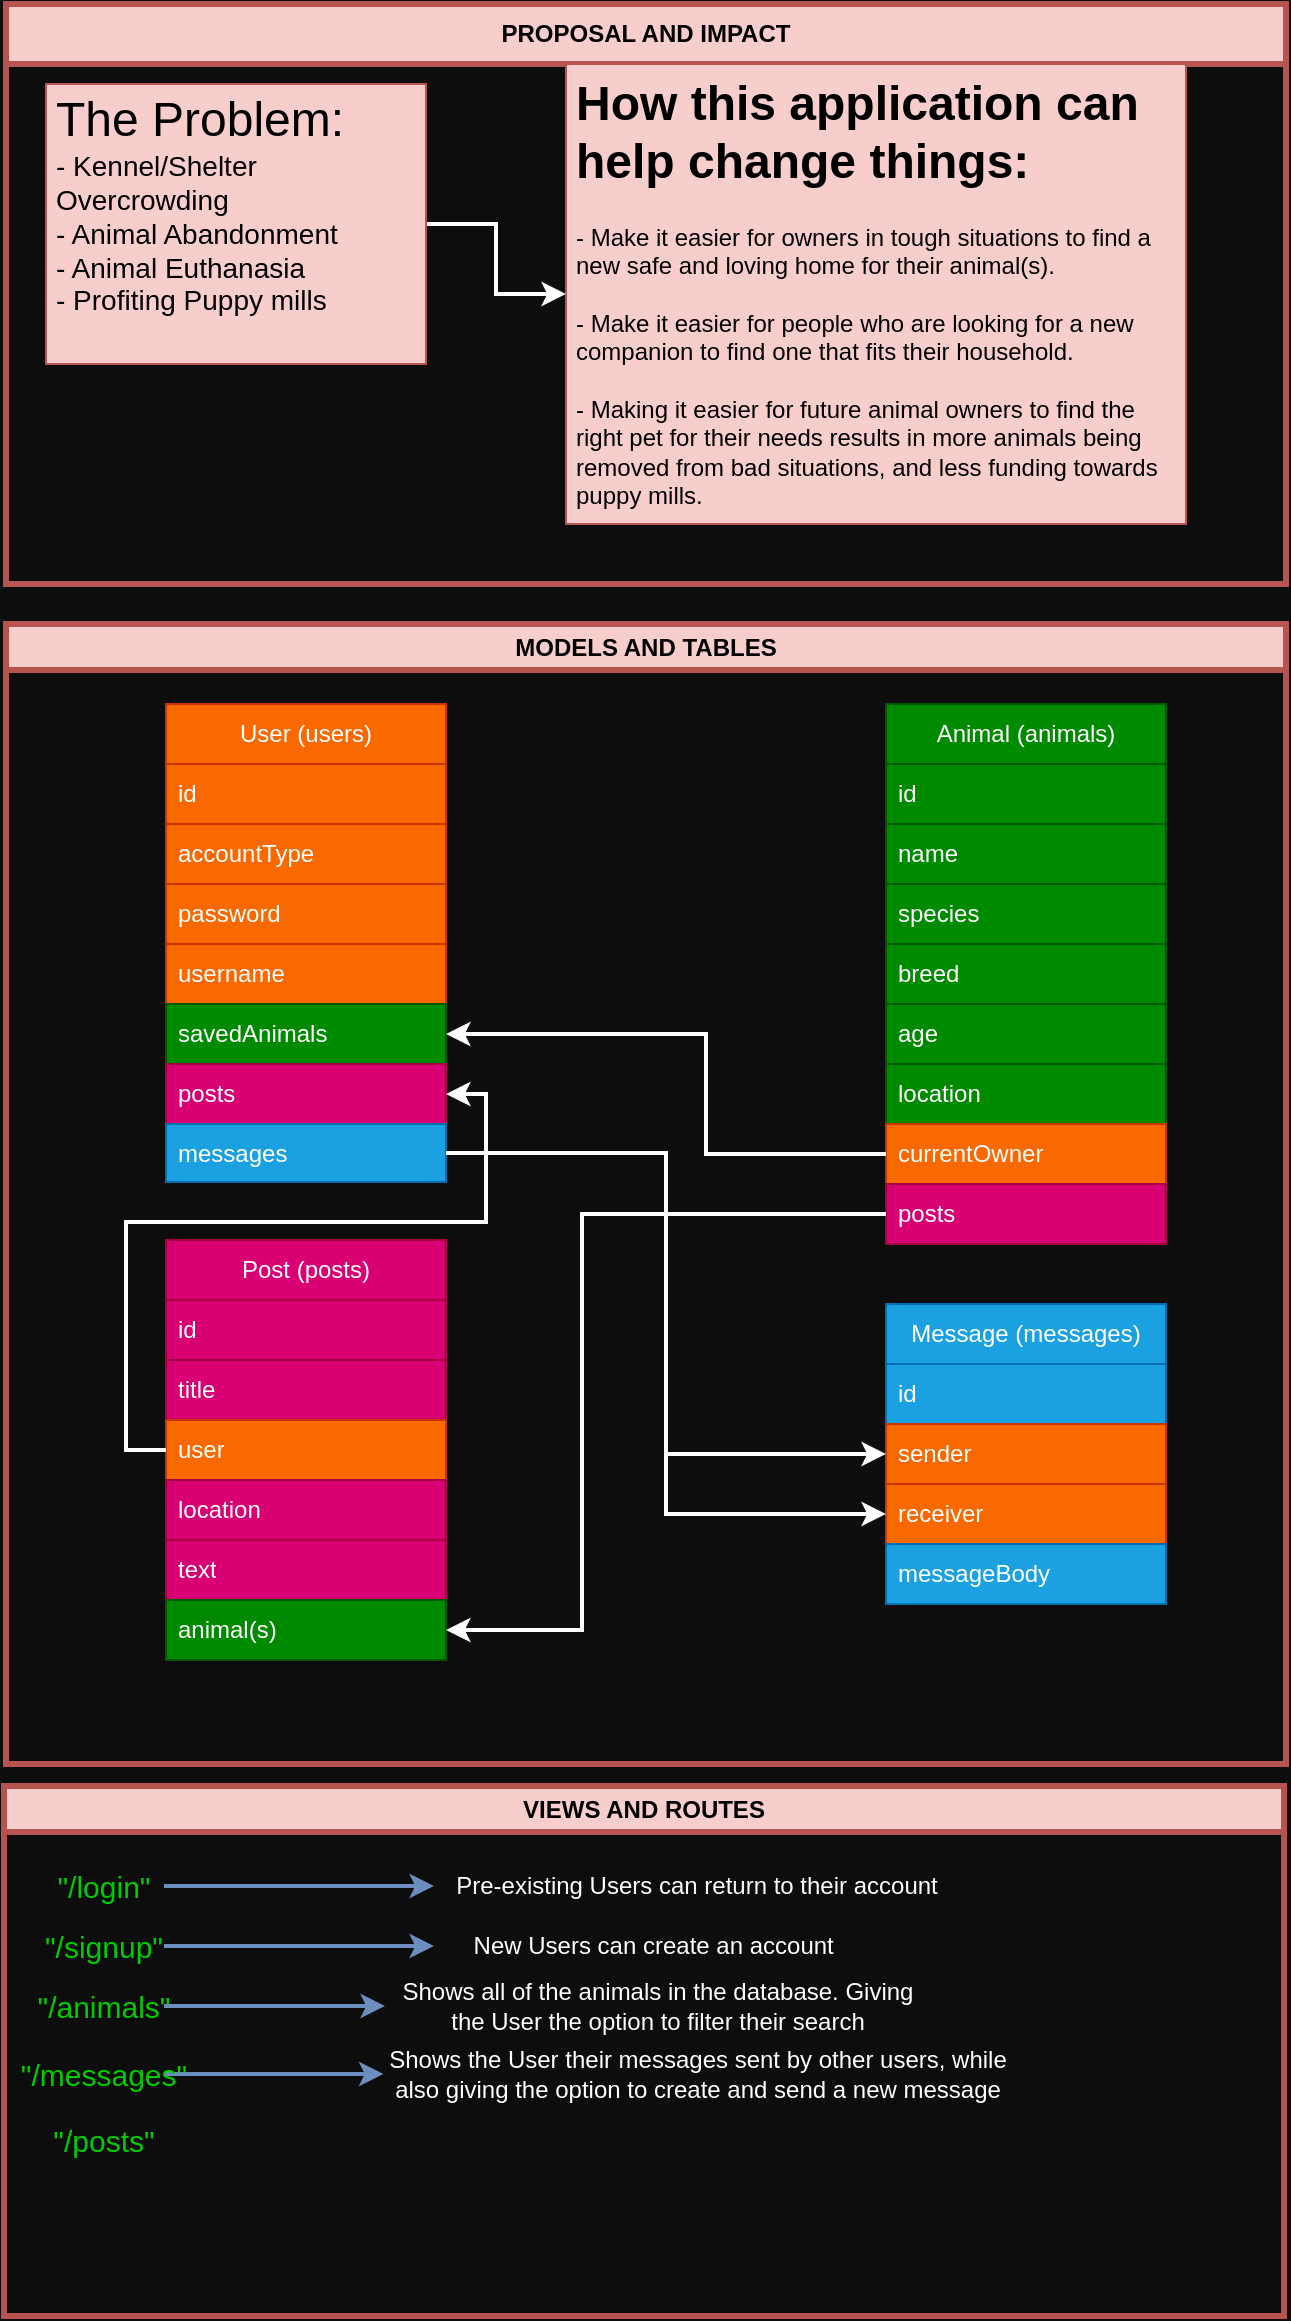 <mxfile version="22.1.3" type="github">
  <diagram name="Page-1" id="QnDPWNosyGdadTyW6Ekd">
    <mxGraphModel dx="649" dy="1887" grid="0" gridSize="10" guides="1" tooltips="1" connect="1" arrows="1" fold="1" page="0" pageScale="1" pageWidth="850" pageHeight="1100" background="#0D0D0D" math="0" shadow="0">
      <root>
        <mxCell id="0" />
        <mxCell id="1" parent="0" />
        <mxCell id="WfwidvhYrzyNlVmAxbwn-6" value="PROPOSAL AND IMPACT" style="swimlane;whiteSpace=wrap;html=1;startSize=30;fillColor=#f8cecc;strokeColor=#b85450;strokeWidth=3;" parent="1" vertex="1">
          <mxGeometry x="10" y="-1090" width="640" height="290" as="geometry">
            <mxRectangle x="10" y="-1090" width="180" height="30" as="alternateBounds" />
          </mxGeometry>
        </mxCell>
        <mxCell id="WfwidvhYrzyNlVmAxbwn-4" value="&lt;h1&gt;How this application can help change things:&lt;/h1&gt;&lt;div&gt;- Make it easier for owners in tough situations to find a new safe and loving home for their animal(s).&lt;/div&gt;&lt;div&gt;&lt;br&gt;&lt;/div&gt;&lt;div&gt;- Make it easier for people who are looking for a new companion to find one that fits their household.&lt;/div&gt;&lt;div&gt;&lt;br&gt;&lt;/div&gt;&lt;div&gt;- Making it easier for future animal owners to find the right pet for their needs results in more animals being removed from bad situations, and less funding towards puppy mills.&lt;/div&gt;" style="text;html=1;strokeColor=#b85450;fillColor=#f8cecc;spacing=5;spacingTop=-20;whiteSpace=wrap;overflow=hidden;rounded=0;" parent="WfwidvhYrzyNlVmAxbwn-6" vertex="1">
          <mxGeometry x="280" y="30" width="310" height="230" as="geometry" />
        </mxCell>
        <mxCell id="xWQlsnRgKybAR5OPVelj-26" style="edgeStyle=orthogonalEdgeStyle;rounded=0;orthogonalLoop=1;jettySize=auto;html=1;strokeColor=#FFFFFF;strokeWidth=2;" parent="WfwidvhYrzyNlVmAxbwn-6" source="WfwidvhYrzyNlVmAxbwn-1" target="WfwidvhYrzyNlVmAxbwn-4" edge="1">
          <mxGeometry relative="1" as="geometry" />
        </mxCell>
        <mxCell id="WfwidvhYrzyNlVmAxbwn-1" value="&lt;br&gt;&lt;font style=&quot;font-size: 24px;&quot;&gt;The Problem:&lt;br&gt;&lt;/font&gt;&lt;font style=&quot;font-size: 14px;&quot;&gt;- Kennel/Shelter Overcrowding&lt;br&gt;- Animal Abandonment&lt;br&gt;- Animal Euthanasia&lt;br&gt;- Profiting Puppy mills&lt;/font&gt;" style="text;html=1;strokeColor=#b85450;fillColor=#f8cecc;spacing=5;spacingTop=-20;whiteSpace=wrap;overflow=hidden;rounded=0;" parent="WfwidvhYrzyNlVmAxbwn-6" vertex="1">
          <mxGeometry x="20" y="40" width="190" height="140" as="geometry" />
        </mxCell>
        <mxCell id="AdRa6NuN1TQCRi0MgPPj-2" value="MODELS AND TABLES" style="swimlane;whiteSpace=wrap;html=1;fillColor=#f8cecc;strokeColor=#b85450;rounded=0;strokeWidth=3;" parent="1" vertex="1">
          <mxGeometry x="10" y="-780" width="640" height="570" as="geometry">
            <mxRectangle x="10" y="-780" width="170" height="30" as="alternateBounds" />
          </mxGeometry>
        </mxCell>
        <mxCell id="AdRa6NuN1TQCRi0MgPPj-7" value="User (users)" style="swimlane;fontStyle=0;childLayout=stackLayout;horizontal=1;startSize=30;horizontalStack=0;resizeParent=1;resizeParentMax=0;resizeLast=0;collapsible=1;marginBottom=0;whiteSpace=wrap;html=1;fillColor=#fa6800;strokeColor=#C73500;fontColor=#FFFFFF;" parent="AdRa6NuN1TQCRi0MgPPj-2" vertex="1">
          <mxGeometry x="80" y="40" width="140" height="239" as="geometry" />
        </mxCell>
        <mxCell id="AdRa6NuN1TQCRi0MgPPj-8" value="id" style="text;strokeColor=#C73500;fillColor=#fa6800;align=left;verticalAlign=middle;spacingLeft=4;spacingRight=4;overflow=hidden;points=[[0,0.5],[1,0.5]];portConstraint=eastwest;rotatable=0;whiteSpace=wrap;html=1;fontColor=#FFFFFF;" parent="AdRa6NuN1TQCRi0MgPPj-7" vertex="1">
          <mxGeometry y="30" width="140" height="30" as="geometry" />
        </mxCell>
        <mxCell id="AdRa6NuN1TQCRi0MgPPj-12" value="accountType" style="text;strokeColor=#C73500;fillColor=#fa6800;align=left;verticalAlign=middle;spacingLeft=4;spacingRight=4;overflow=hidden;points=[[0,0.5],[1,0.5]];portConstraint=eastwest;rotatable=0;whiteSpace=wrap;html=1;fontColor=#FFFFFF;" parent="AdRa6NuN1TQCRi0MgPPj-7" vertex="1">
          <mxGeometry y="60" width="140" height="30" as="geometry" />
        </mxCell>
        <mxCell id="AdRa6NuN1TQCRi0MgPPj-10" value="password" style="text;strokeColor=#C73500;fillColor=#fa6800;align=left;verticalAlign=middle;spacingLeft=4;spacingRight=4;overflow=hidden;points=[[0,0.5],[1,0.5]];portConstraint=eastwest;rotatable=0;whiteSpace=wrap;html=1;fontColor=#FFFFFF;" parent="AdRa6NuN1TQCRi0MgPPj-7" vertex="1">
          <mxGeometry y="90" width="140" height="30" as="geometry" />
        </mxCell>
        <mxCell id="AdRa6NuN1TQCRi0MgPPj-11" value="username" style="text;strokeColor=#C73500;fillColor=#fa6800;align=left;verticalAlign=middle;spacingLeft=4;spacingRight=4;overflow=hidden;points=[[0,0.5],[1,0.5]];portConstraint=eastwest;rotatable=0;whiteSpace=wrap;html=1;fontColor=#FFFFFF;" parent="AdRa6NuN1TQCRi0MgPPj-7" vertex="1">
          <mxGeometry y="120" width="140" height="30" as="geometry" />
        </mxCell>
        <mxCell id="xWQlsnRgKybAR5OPVelj-9" value="savedAnimals" style="text;strokeColor=#005700;fillColor=#008a00;align=left;verticalAlign=middle;spacingLeft=4;spacingRight=4;overflow=hidden;points=[[0,0.5],[1,0.5]];portConstraint=eastwest;rotatable=0;whiteSpace=wrap;html=1;fontColor=#ffffff;" parent="AdRa6NuN1TQCRi0MgPPj-7" vertex="1">
          <mxGeometry y="150" width="140" height="30" as="geometry" />
        </mxCell>
        <mxCell id="xWQlsnRgKybAR5OPVelj-18" value="posts" style="text;strokeColor=#A50040;fillColor=#d80073;align=left;verticalAlign=middle;spacingLeft=4;spacingRight=4;overflow=hidden;points=[[0,0.5],[1,0.5]];portConstraint=eastwest;rotatable=0;whiteSpace=wrap;html=1;fontColor=#ffffff;" parent="AdRa6NuN1TQCRi0MgPPj-7" vertex="1">
          <mxGeometry y="180" width="140" height="30" as="geometry" />
        </mxCell>
        <mxCell id="xWQlsnRgKybAR5OPVelj-17" value="messages" style="text;strokeColor=#006EAF;fillColor=#1ba1e2;align=left;verticalAlign=middle;spacingLeft=4;spacingRight=4;overflow=hidden;points=[[0,0.5],[1,0.5]];portConstraint=eastwest;rotatable=0;whiteSpace=wrap;html=1;fontColor=#ffffff;" parent="AdRa6NuN1TQCRi0MgPPj-7" vertex="1">
          <mxGeometry y="210" width="140" height="29" as="geometry" />
        </mxCell>
        <mxCell id="AdRa6NuN1TQCRi0MgPPj-14" value="Animal (animals)" style="swimlane;fontStyle=0;childLayout=stackLayout;horizontal=1;startSize=30;horizontalStack=0;resizeParent=1;resizeParentMax=0;resizeLast=0;collapsible=1;marginBottom=0;whiteSpace=wrap;html=1;fillColor=#008a00;strokeColor=#005700;fontColor=#ffffff;" parent="AdRa6NuN1TQCRi0MgPPj-2" vertex="1">
          <mxGeometry x="440" y="40" width="140" height="270" as="geometry" />
        </mxCell>
        <mxCell id="AdRa6NuN1TQCRi0MgPPj-15" value="id" style="text;strokeColor=#005700;fillColor=#008a00;align=left;verticalAlign=middle;spacingLeft=4;spacingRight=4;overflow=hidden;points=[[0,0.5],[1,0.5]];portConstraint=eastwest;rotatable=0;whiteSpace=wrap;html=1;fontColor=#ffffff;" parent="AdRa6NuN1TQCRi0MgPPj-14" vertex="1">
          <mxGeometry y="30" width="140" height="30" as="geometry" />
        </mxCell>
        <mxCell id="AdRa6NuN1TQCRi0MgPPj-16" value="name" style="text;strokeColor=#005700;fillColor=#008a00;align=left;verticalAlign=middle;spacingLeft=4;spacingRight=4;overflow=hidden;points=[[0,0.5],[1,0.5]];portConstraint=eastwest;rotatable=0;whiteSpace=wrap;html=1;fontColor=#ffffff;" parent="AdRa6NuN1TQCRi0MgPPj-14" vertex="1">
          <mxGeometry y="60" width="140" height="30" as="geometry" />
        </mxCell>
        <mxCell id="AdRa6NuN1TQCRi0MgPPj-17" value="species" style="text;strokeColor=#005700;fillColor=#008a00;align=left;verticalAlign=middle;spacingLeft=4;spacingRight=4;overflow=hidden;points=[[0,0.5],[1,0.5]];portConstraint=eastwest;rotatable=0;whiteSpace=wrap;html=1;fontColor=#ffffff;" parent="AdRa6NuN1TQCRi0MgPPj-14" vertex="1">
          <mxGeometry y="90" width="140" height="30" as="geometry" />
        </mxCell>
        <mxCell id="AdRa6NuN1TQCRi0MgPPj-21" value="breed" style="text;strokeColor=#005700;fillColor=#008a00;align=left;verticalAlign=middle;spacingLeft=4;spacingRight=4;overflow=hidden;points=[[0,0.5],[1,0.5]];portConstraint=eastwest;rotatable=0;whiteSpace=wrap;html=1;fontColor=#ffffff;" parent="AdRa6NuN1TQCRi0MgPPj-14" vertex="1">
          <mxGeometry y="120" width="140" height="30" as="geometry" />
        </mxCell>
        <mxCell id="AdRa6NuN1TQCRi0MgPPj-20" value="age" style="text;strokeColor=#005700;fillColor=#008a00;align=left;verticalAlign=middle;spacingLeft=4;spacingRight=4;overflow=hidden;points=[[0,0.5],[1,0.5]];portConstraint=eastwest;rotatable=0;whiteSpace=wrap;html=1;fontColor=#ffffff;" parent="AdRa6NuN1TQCRi0MgPPj-14" vertex="1">
          <mxGeometry y="150" width="140" height="30" as="geometry" />
        </mxCell>
        <mxCell id="AdRa6NuN1TQCRi0MgPPj-19" value="location" style="text;strokeColor=#005700;fillColor=#008a00;align=left;verticalAlign=middle;spacingLeft=4;spacingRight=4;overflow=hidden;points=[[0,0.5],[1,0.5]];portConstraint=eastwest;rotatable=0;whiteSpace=wrap;html=1;fontColor=#ffffff;" parent="AdRa6NuN1TQCRi0MgPPj-14" vertex="1">
          <mxGeometry y="180" width="140" height="30" as="geometry" />
        </mxCell>
        <mxCell id="AdRa6NuN1TQCRi0MgPPj-18" value="currentOwner" style="text;strokeColor=#C73500;fillColor=#fa6800;align=left;verticalAlign=middle;spacingLeft=4;spacingRight=4;overflow=hidden;points=[[0,0.5],[1,0.5]];portConstraint=eastwest;rotatable=0;whiteSpace=wrap;html=1;fontColor=#FFFFFF;" parent="AdRa6NuN1TQCRi0MgPPj-14" vertex="1">
          <mxGeometry y="210" width="140" height="30" as="geometry" />
        </mxCell>
        <mxCell id="xWQlsnRgKybAR5OPVelj-19" value="posts" style="text;strokeColor=#A50040;fillColor=#d80073;align=left;verticalAlign=middle;spacingLeft=4;spacingRight=4;overflow=hidden;points=[[0,0.5],[1,0.5]];portConstraint=eastwest;rotatable=0;whiteSpace=wrap;html=1;fontColor=#ffffff;" parent="AdRa6NuN1TQCRi0MgPPj-14" vertex="1">
          <mxGeometry y="240" width="140" height="30" as="geometry" />
        </mxCell>
        <mxCell id="xWQlsnRgKybAR5OPVelj-2" value="Post (posts)" style="swimlane;fontStyle=0;childLayout=stackLayout;horizontal=1;startSize=30;horizontalStack=0;resizeParent=1;resizeParentMax=0;resizeLast=0;collapsible=1;marginBottom=0;whiteSpace=wrap;html=1;fillColor=#d80073;strokeColor=#A50040;fontColor=#ffffff;" parent="AdRa6NuN1TQCRi0MgPPj-2" vertex="1">
          <mxGeometry x="80" y="308" width="140" height="210" as="geometry" />
        </mxCell>
        <mxCell id="xWQlsnRgKybAR5OPVelj-3" value="id" style="text;strokeColor=#A50040;fillColor=#d80073;align=left;verticalAlign=middle;spacingLeft=4;spacingRight=4;overflow=hidden;points=[[0,0.5],[1,0.5]];portConstraint=eastwest;rotatable=0;whiteSpace=wrap;html=1;fontColor=#ffffff;" parent="xWQlsnRgKybAR5OPVelj-2" vertex="1">
          <mxGeometry y="30" width="140" height="30" as="geometry" />
        </mxCell>
        <mxCell id="xWQlsnRgKybAR5OPVelj-6" value="title" style="text;strokeColor=#A50040;fillColor=#d80073;align=left;verticalAlign=middle;spacingLeft=4;spacingRight=4;overflow=hidden;points=[[0,0.5],[1,0.5]];portConstraint=eastwest;rotatable=0;whiteSpace=wrap;html=1;fontColor=#ffffff;" parent="xWQlsnRgKybAR5OPVelj-2" vertex="1">
          <mxGeometry y="60" width="140" height="30" as="geometry" />
        </mxCell>
        <mxCell id="xWQlsnRgKybAR5OPVelj-4" value="user" style="text;strokeColor=#C73500;fillColor=#fa6800;align=left;verticalAlign=middle;spacingLeft=4;spacingRight=4;overflow=hidden;points=[[0,0.5],[1,0.5]];portConstraint=eastwest;rotatable=0;whiteSpace=wrap;html=1;fontColor=#FFFFFF;" parent="xWQlsnRgKybAR5OPVelj-2" vertex="1">
          <mxGeometry y="90" width="140" height="30" as="geometry" />
        </mxCell>
        <mxCell id="xWQlsnRgKybAR5OPVelj-5" value="location" style="text;strokeColor=#A50040;fillColor=#d80073;align=left;verticalAlign=middle;spacingLeft=4;spacingRight=4;overflow=hidden;points=[[0,0.5],[1,0.5]];portConstraint=eastwest;rotatable=0;whiteSpace=wrap;html=1;fontColor=#ffffff;" parent="xWQlsnRgKybAR5OPVelj-2" vertex="1">
          <mxGeometry y="120" width="140" height="30" as="geometry" />
        </mxCell>
        <mxCell id="xWQlsnRgKybAR5OPVelj-7" value="text" style="text;strokeColor=#A50040;fillColor=#d80073;align=left;verticalAlign=middle;spacingLeft=4;spacingRight=4;overflow=hidden;points=[[0,0.5],[1,0.5]];portConstraint=eastwest;rotatable=0;whiteSpace=wrap;html=1;fontColor=#ffffff;" parent="xWQlsnRgKybAR5OPVelj-2" vertex="1">
          <mxGeometry y="150" width="140" height="30" as="geometry" />
        </mxCell>
        <mxCell id="xWQlsnRgKybAR5OPVelj-8" value="animal(s)" style="text;strokeColor=#005700;fillColor=#008a00;align=left;verticalAlign=middle;spacingLeft=4;spacingRight=4;overflow=hidden;points=[[0,0.5],[1,0.5]];portConstraint=eastwest;rotatable=0;whiteSpace=wrap;html=1;fontColor=#ffffff;" parent="xWQlsnRgKybAR5OPVelj-2" vertex="1">
          <mxGeometry y="180" width="140" height="30" as="geometry" />
        </mxCell>
        <mxCell id="AdRa6NuN1TQCRi0MgPPj-22" value="Message (messages)" style="swimlane;fontStyle=0;childLayout=stackLayout;horizontal=1;startSize=30;horizontalStack=0;resizeParent=1;resizeParentMax=0;resizeLast=0;collapsible=1;marginBottom=0;whiteSpace=wrap;html=1;fillColor=#1ba1e2;strokeColor=#006EAF;fontColor=#ffffff;" parent="AdRa6NuN1TQCRi0MgPPj-2" vertex="1">
          <mxGeometry x="440" y="340" width="140" height="150" as="geometry" />
        </mxCell>
        <mxCell id="AdRa6NuN1TQCRi0MgPPj-23" value="id" style="text;strokeColor=#006EAF;fillColor=#1ba1e2;align=left;verticalAlign=middle;spacingLeft=4;spacingRight=4;overflow=hidden;points=[[0,0.5],[1,0.5]];portConstraint=eastwest;rotatable=0;whiteSpace=wrap;html=1;fontColor=#ffffff;" parent="AdRa6NuN1TQCRi0MgPPj-22" vertex="1">
          <mxGeometry y="30" width="140" height="30" as="geometry" />
        </mxCell>
        <mxCell id="AdRa6NuN1TQCRi0MgPPj-24" value="sender" style="text;strokeColor=#C73500;fillColor=#fa6800;align=left;verticalAlign=middle;spacingLeft=4;spacingRight=4;overflow=hidden;points=[[0,0.5],[1,0.5]];portConstraint=eastwest;rotatable=0;whiteSpace=wrap;html=1;fontColor=#FFFFFF;" parent="AdRa6NuN1TQCRi0MgPPj-22" vertex="1">
          <mxGeometry y="60" width="140" height="30" as="geometry" />
        </mxCell>
        <mxCell id="AdRa6NuN1TQCRi0MgPPj-26" value="receiver" style="text;strokeColor=#C73500;fillColor=#fa6800;align=left;verticalAlign=middle;spacingLeft=4;spacingRight=4;overflow=hidden;points=[[0,0.5],[1,0.5]];portConstraint=eastwest;rotatable=0;whiteSpace=wrap;html=1;fontColor=#FFFFFF;" parent="AdRa6NuN1TQCRi0MgPPj-22" vertex="1">
          <mxGeometry y="90" width="140" height="30" as="geometry" />
        </mxCell>
        <mxCell id="AdRa6NuN1TQCRi0MgPPj-27" value="messageBody" style="text;strokeColor=#006EAF;fillColor=#1ba1e2;align=left;verticalAlign=middle;spacingLeft=4;spacingRight=4;overflow=hidden;points=[[0,0.5],[1,0.5]];portConstraint=eastwest;rotatable=0;whiteSpace=wrap;html=1;fontColor=#ffffff;" parent="AdRa6NuN1TQCRi0MgPPj-22" vertex="1">
          <mxGeometry y="120" width="140" height="30" as="geometry" />
        </mxCell>
        <mxCell id="xWQlsnRgKybAR5OPVelj-20" style="edgeStyle=orthogonalEdgeStyle;rounded=0;orthogonalLoop=1;jettySize=auto;html=1;strokeColor=#FFFFFF;strokeWidth=2;" parent="AdRa6NuN1TQCRi0MgPPj-2" source="AdRa6NuN1TQCRi0MgPPj-18" target="xWQlsnRgKybAR5OPVelj-9" edge="1">
          <mxGeometry relative="1" as="geometry">
            <Array as="points">
              <mxPoint x="350" y="265" />
              <mxPoint x="350" y="205" />
            </Array>
          </mxGeometry>
        </mxCell>
        <mxCell id="xWQlsnRgKybAR5OPVelj-21" style="edgeStyle=orthogonalEdgeStyle;rounded=0;orthogonalLoop=1;jettySize=auto;html=1;strokeColor=#FFFFFF;strokeWidth=2;" parent="AdRa6NuN1TQCRi0MgPPj-2" source="xWQlsnRgKybAR5OPVelj-4" target="xWQlsnRgKybAR5OPVelj-18" edge="1">
          <mxGeometry relative="1" as="geometry">
            <Array as="points">
              <mxPoint x="60" y="413" />
              <mxPoint x="60" y="299" />
              <mxPoint x="240" y="299" />
              <mxPoint x="240" y="235" />
            </Array>
          </mxGeometry>
        </mxCell>
        <mxCell id="xWQlsnRgKybAR5OPVelj-23" style="edgeStyle=orthogonalEdgeStyle;rounded=0;orthogonalLoop=1;jettySize=auto;html=1;strokeColor=#FFFFFF;strokeWidth=2;" parent="AdRa6NuN1TQCRi0MgPPj-2" source="xWQlsnRgKybAR5OPVelj-17" target="AdRa6NuN1TQCRi0MgPPj-26" edge="1">
          <mxGeometry relative="1" as="geometry" />
        </mxCell>
        <mxCell id="xWQlsnRgKybAR5OPVelj-24" style="edgeStyle=orthogonalEdgeStyle;rounded=0;orthogonalLoop=1;jettySize=auto;html=1;strokeColor=#FFFFFF;strokeWidth=2;" parent="AdRa6NuN1TQCRi0MgPPj-2" source="xWQlsnRgKybAR5OPVelj-17" target="AdRa6NuN1TQCRi0MgPPj-24" edge="1">
          <mxGeometry relative="1" as="geometry" />
        </mxCell>
        <mxCell id="xWQlsnRgKybAR5OPVelj-25" style="edgeStyle=orthogonalEdgeStyle;rounded=0;orthogonalLoop=1;jettySize=auto;html=1;entryX=1;entryY=0.5;entryDx=0;entryDy=0;strokeColor=#FFFFFF;strokeWidth=2;" parent="AdRa6NuN1TQCRi0MgPPj-2" source="xWQlsnRgKybAR5OPVelj-19" target="xWQlsnRgKybAR5OPVelj-8" edge="1">
          <mxGeometry relative="1" as="geometry">
            <Array as="points">
              <mxPoint x="288" y="295" />
              <mxPoint x="288" y="503" />
            </Array>
          </mxGeometry>
        </mxCell>
        <mxCell id="_cTKvnzmP2ruFUYqaLfK-1" value="VIEWS AND ROUTES" style="swimlane;whiteSpace=wrap;html=1;fillColor=#f8cecc;strokeColor=#b85450;strokeWidth=3;" vertex="1" parent="1">
          <mxGeometry x="9" y="-199" width="640" height="265" as="geometry">
            <mxRectangle x="9" y="-199" width="156" height="26" as="alternateBounds" />
          </mxGeometry>
        </mxCell>
        <mxCell id="_cTKvnzmP2ruFUYqaLfK-10" style="edgeStyle=orthogonalEdgeStyle;rounded=0;orthogonalLoop=1;jettySize=auto;html=1;fontColor=#FFCCE6;fillColor=#dae8fc;strokeColor=#6c8ebf;strokeWidth=2;" edge="1" parent="_cTKvnzmP2ruFUYqaLfK-1" source="_cTKvnzmP2ruFUYqaLfK-2" target="_cTKvnzmP2ruFUYqaLfK-9">
          <mxGeometry relative="1" as="geometry" />
        </mxCell>
        <mxCell id="_cTKvnzmP2ruFUYqaLfK-2" value="&lt;font style=&quot;font-size: 15px;&quot;&gt;&quot;/login&quot;&lt;/font&gt;" style="text;html=1;strokeColor=none;fillColor=none;align=center;verticalAlign=middle;whiteSpace=wrap;rounded=0;fontColor=#00CC00;" vertex="1" parent="_cTKvnzmP2ruFUYqaLfK-1">
          <mxGeometry x="20" y="35" width="60" height="30" as="geometry" />
        </mxCell>
        <mxCell id="_cTKvnzmP2ruFUYqaLfK-12" style="edgeStyle=orthogonalEdgeStyle;rounded=0;orthogonalLoop=1;jettySize=auto;html=1;fillColor=#dae8fc;strokeColor=#6c8ebf;strokeWidth=2;" edge="1" parent="_cTKvnzmP2ruFUYqaLfK-1" source="_cTKvnzmP2ruFUYqaLfK-3" target="_cTKvnzmP2ruFUYqaLfK-11">
          <mxGeometry relative="1" as="geometry" />
        </mxCell>
        <mxCell id="_cTKvnzmP2ruFUYqaLfK-3" value="&quot;/signup&quot;" style="text;html=1;strokeColor=none;fillColor=none;align=center;verticalAlign=middle;whiteSpace=wrap;rounded=0;fontSize=15;fontColor=#00CC00;" vertex="1" parent="_cTKvnzmP2ruFUYqaLfK-1">
          <mxGeometry x="20" y="65" width="60" height="30" as="geometry" />
        </mxCell>
        <mxCell id="_cTKvnzmP2ruFUYqaLfK-14" style="edgeStyle=orthogonalEdgeStyle;rounded=0;orthogonalLoop=1;jettySize=auto;html=1;fillColor=#dae8fc;strokeColor=#6c8ebf;strokeWidth=2;" edge="1" parent="_cTKvnzmP2ruFUYqaLfK-1" source="_cTKvnzmP2ruFUYqaLfK-4" target="_cTKvnzmP2ruFUYqaLfK-13">
          <mxGeometry relative="1" as="geometry" />
        </mxCell>
        <mxCell id="_cTKvnzmP2ruFUYqaLfK-4" value="&quot;/animals&quot;" style="text;html=1;strokeColor=none;fillColor=none;align=center;verticalAlign=middle;whiteSpace=wrap;rounded=0;fontSize=15;fontColor=#00CC00;" vertex="1" parent="_cTKvnzmP2ruFUYqaLfK-1">
          <mxGeometry x="20" y="95" width="60" height="30" as="geometry" />
        </mxCell>
        <mxCell id="_cTKvnzmP2ruFUYqaLfK-16" style="edgeStyle=orthogonalEdgeStyle;rounded=0;orthogonalLoop=1;jettySize=auto;html=1;fillColor=#dae8fc;strokeColor=#6c8ebf;strokeWidth=2;" edge="1" parent="_cTKvnzmP2ruFUYqaLfK-1" source="_cTKvnzmP2ruFUYqaLfK-5" target="_cTKvnzmP2ruFUYqaLfK-15">
          <mxGeometry relative="1" as="geometry" />
        </mxCell>
        <mxCell id="_cTKvnzmP2ruFUYqaLfK-5" value="&quot;/messages&quot;" style="text;html=1;strokeColor=none;fillColor=none;align=center;verticalAlign=middle;whiteSpace=wrap;rounded=0;fontSize=15;fontColor=#00CC00;" vertex="1" parent="_cTKvnzmP2ruFUYqaLfK-1">
          <mxGeometry x="20" y="129" width="60" height="30" as="geometry" />
        </mxCell>
        <mxCell id="_cTKvnzmP2ruFUYqaLfK-6" value="&quot;/posts&quot;" style="text;html=1;strokeColor=none;fillColor=none;align=center;verticalAlign=middle;whiteSpace=wrap;rounded=0;fontSize=15;fontColor=#00CC00;" vertex="1" parent="_cTKvnzmP2ruFUYqaLfK-1">
          <mxGeometry x="20" y="162" width="60" height="30" as="geometry" />
        </mxCell>
        <mxCell id="_cTKvnzmP2ruFUYqaLfK-9" value="Pre-existing Users can return to their account" style="text;html=1;strokeColor=none;fillColor=none;align=center;verticalAlign=middle;whiteSpace=wrap;rounded=0;fontColor=#FFFFFF;" vertex="1" parent="_cTKvnzmP2ruFUYqaLfK-1">
          <mxGeometry x="215" y="35" width="263" height="30" as="geometry" />
        </mxCell>
        <mxCell id="_cTKvnzmP2ruFUYqaLfK-11" value="New Users can create an account&amp;nbsp;" style="text;html=1;strokeColor=none;fillColor=none;align=center;verticalAlign=middle;whiteSpace=wrap;rounded=0;fontColor=#FFFFFF;" vertex="1" parent="_cTKvnzmP2ruFUYqaLfK-1">
          <mxGeometry x="215" y="65" width="223" height="30" as="geometry" />
        </mxCell>
        <mxCell id="_cTKvnzmP2ruFUYqaLfK-13" value="Shows all of the animals in the database. Giving the User the option to filter their search" style="text;html=1;strokeColor=none;fillColor=none;align=center;verticalAlign=middle;whiteSpace=wrap;rounded=0;fontColor=#FFFFFF;" vertex="1" parent="_cTKvnzmP2ruFUYqaLfK-1">
          <mxGeometry x="190.5" y="95" width="272" height="30" as="geometry" />
        </mxCell>
        <mxCell id="_cTKvnzmP2ruFUYqaLfK-15" value="Shows the User their messages sent by other users, while also giving the option to create and send a new message" style="text;html=1;strokeColor=none;fillColor=none;align=center;verticalAlign=middle;whiteSpace=wrap;rounded=0;fontColor=#FFFFFF;" vertex="1" parent="_cTKvnzmP2ruFUYqaLfK-1">
          <mxGeometry x="189.75" y="129" width="313.5" height="30" as="geometry" />
        </mxCell>
      </root>
    </mxGraphModel>
  </diagram>
</mxfile>
